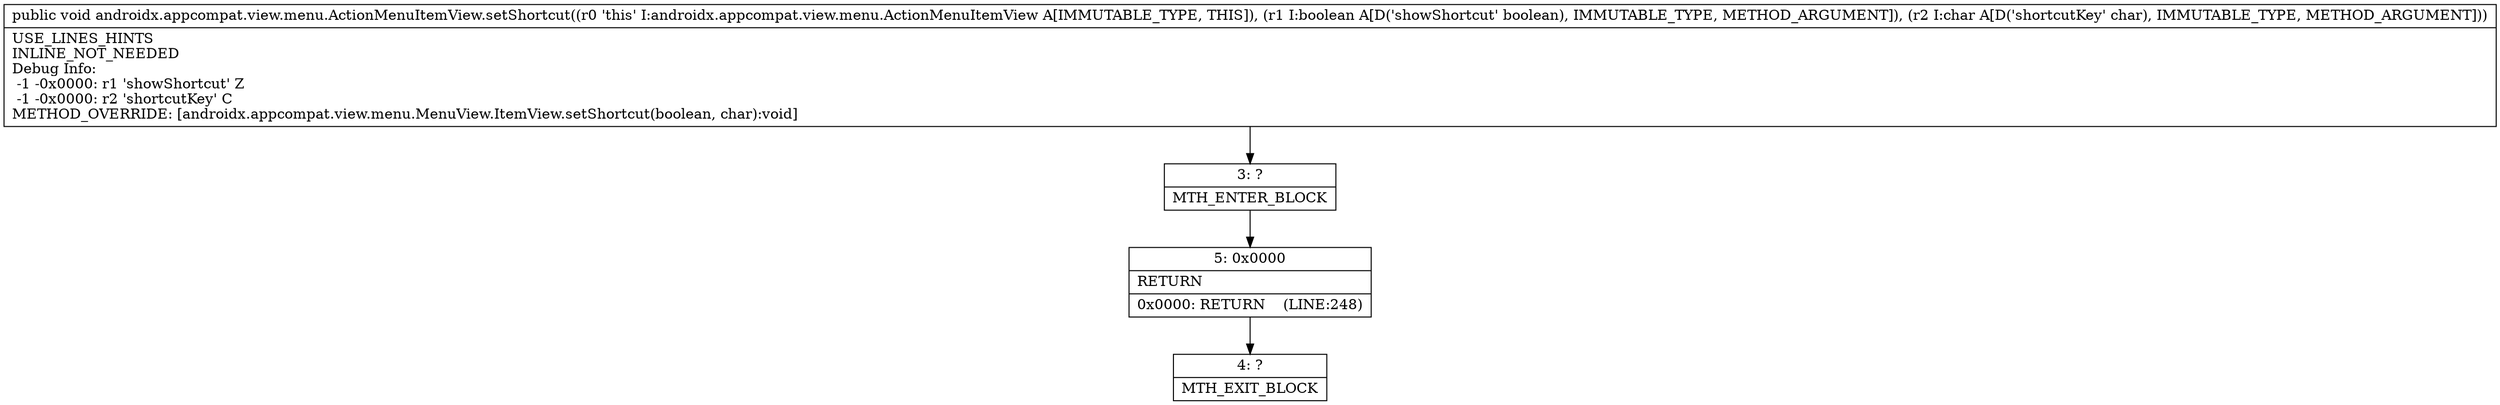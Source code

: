 digraph "CFG forandroidx.appcompat.view.menu.ActionMenuItemView.setShortcut(ZC)V" {
Node_3 [shape=record,label="{3\:\ ?|MTH_ENTER_BLOCK\l}"];
Node_5 [shape=record,label="{5\:\ 0x0000|RETURN\l|0x0000: RETURN    (LINE:248)\l}"];
Node_4 [shape=record,label="{4\:\ ?|MTH_EXIT_BLOCK\l}"];
MethodNode[shape=record,label="{public void androidx.appcompat.view.menu.ActionMenuItemView.setShortcut((r0 'this' I:androidx.appcompat.view.menu.ActionMenuItemView A[IMMUTABLE_TYPE, THIS]), (r1 I:boolean A[D('showShortcut' boolean), IMMUTABLE_TYPE, METHOD_ARGUMENT]), (r2 I:char A[D('shortcutKey' char), IMMUTABLE_TYPE, METHOD_ARGUMENT]))  | USE_LINES_HINTS\lINLINE_NOT_NEEDED\lDebug Info:\l  \-1 \-0x0000: r1 'showShortcut' Z\l  \-1 \-0x0000: r2 'shortcutKey' C\lMETHOD_OVERRIDE: [androidx.appcompat.view.menu.MenuView.ItemView.setShortcut(boolean, char):void]\l}"];
MethodNode -> Node_3;Node_3 -> Node_5;
Node_5 -> Node_4;
}

